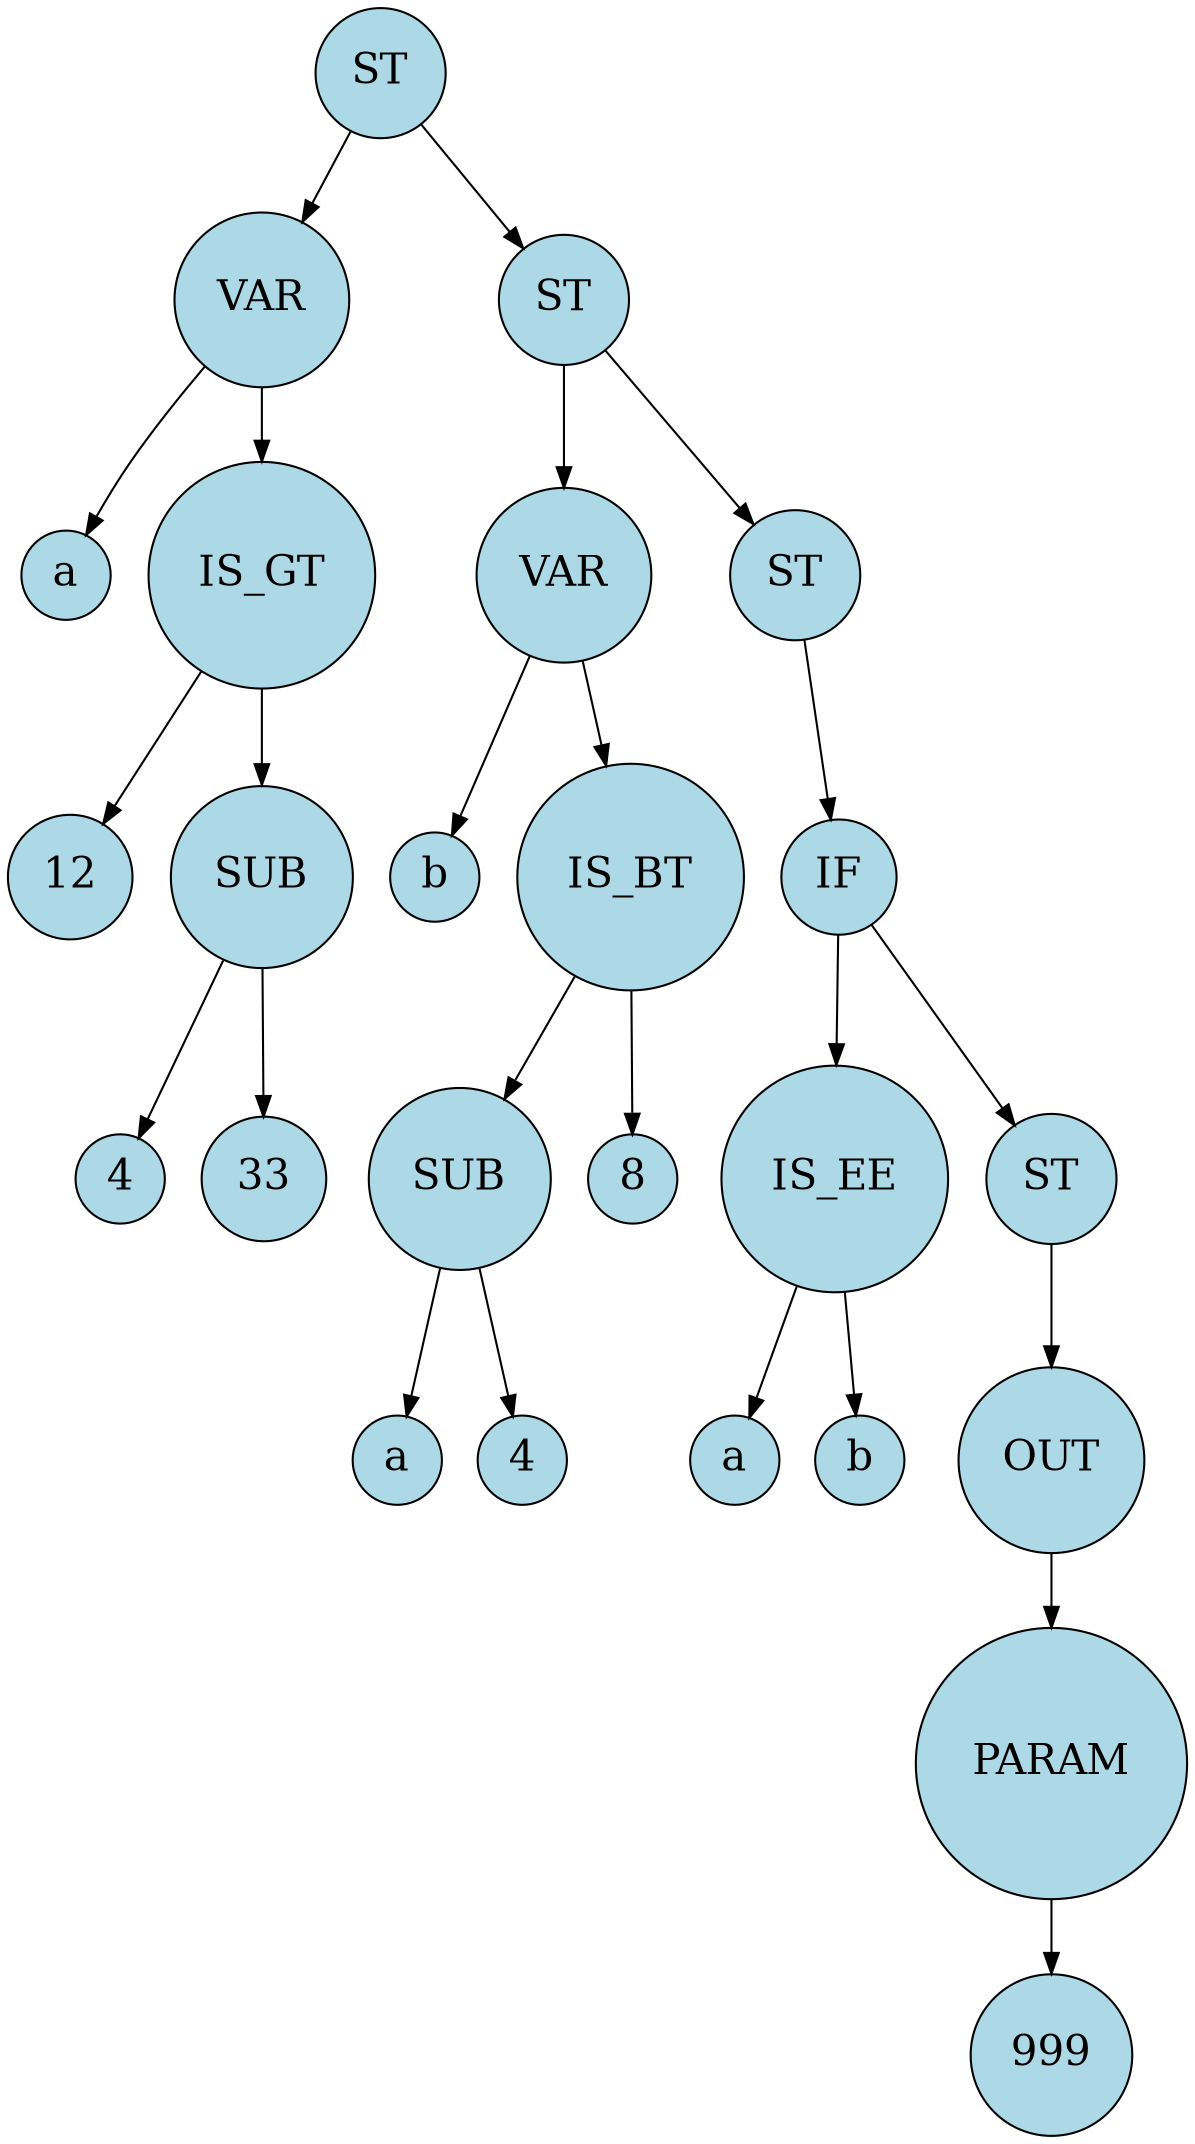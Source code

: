 digraph G{
    rankdir = TB;
    edge[ colour = black ];
    node[ fillcolor = lightgreen, colour = black, shape = circle, fontsize = 20 ];
    node24 [style = filled, fillcolor = lightblue, label = "ST"];
    node6 [style = filled, fillcolor = lightblue, label = "VAR"];
    node0 [style = filled, fillcolor = lightblue, label = "a"];
    node5 [style = filled, fillcolor = lightblue, label = "IS_GT"];
    node1 [style = filled, fillcolor = lightblue, label = "12"];
    node4 [style = filled, fillcolor = lightblue, label = "SUB"];
    node2 [style = filled, fillcolor = lightblue, label = "4"];
    node3 [style = filled, fillcolor = lightblue, label = "33"];
    node23 [style = filled, fillcolor = lightblue, label = "ST"];
    node13 [style = filled, fillcolor = lightblue, label = "VAR"];
    node7 [style = filled, fillcolor = lightblue, label = "b"];
    node12 [style = filled, fillcolor = lightblue, label = "IS_BT"];
    node10 [style = filled, fillcolor = lightblue, label = "SUB"];
    node8 [style = filled, fillcolor = lightblue, label = "a"];
    node9 [style = filled, fillcolor = lightblue, label = "4"];
    node11 [style = filled, fillcolor = lightblue, label = "8"];
    node22 [style = filled, fillcolor = lightblue, label = "ST"];
    node21 [style = filled, fillcolor = lightblue, label = "IF"];
    node16 [style = filled, fillcolor = lightblue, label = "IS_EE"];
    node14 [style = filled, fillcolor = lightblue, label = "a"];
    node15 [style = filled, fillcolor = lightblue, label = "b"];
    node20 [style = filled, fillcolor = lightblue, label = "ST"];
    node19 [style = filled, fillcolor = lightblue, label = "OUT"];
    node18 [style = filled, fillcolor = lightblue, label = "PARAM"];
    node17 [style = filled, fillcolor = lightblue, label = "999"];
    node24 -> node6;
    node6 -> node0;
    node5 -> node1;
    node4 -> node2;
    node4 -> node3;
    node5 -> node4;
    node6 -> node5;
    node23 -> node13;
    node13 -> node7;
    node12 -> node10;
    node10 -> node8;
    node10 -> node9;
    node12 -> node11;
    node13 -> node12;
    node22 -> node21;
    node21 -> node16;
    node16 -> node14;
    node16 -> node15;
    node20 -> node19;
    node19 -> node18;
    node18 -> node17;
    node21 -> node20;
    node23 -> node22;
    node24 -> node23;
}
